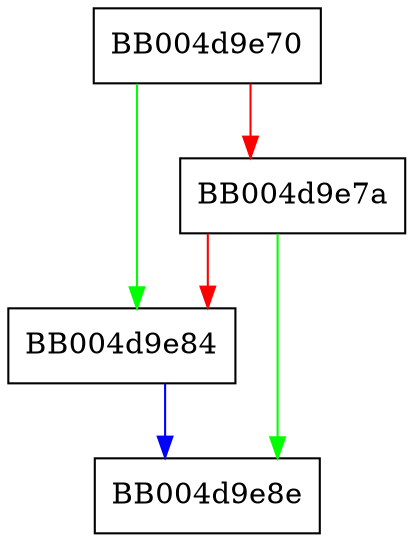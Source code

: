 digraph tls_parse_ctos_npn {
  node [shape="box"];
  graph [splines=ortho];
  BB004d9e70 -> BB004d9e84 [color="green"];
  BB004d9e70 -> BB004d9e7a [color="red"];
  BB004d9e7a -> BB004d9e8e [color="green"];
  BB004d9e7a -> BB004d9e84 [color="red"];
  BB004d9e84 -> BB004d9e8e [color="blue"];
}